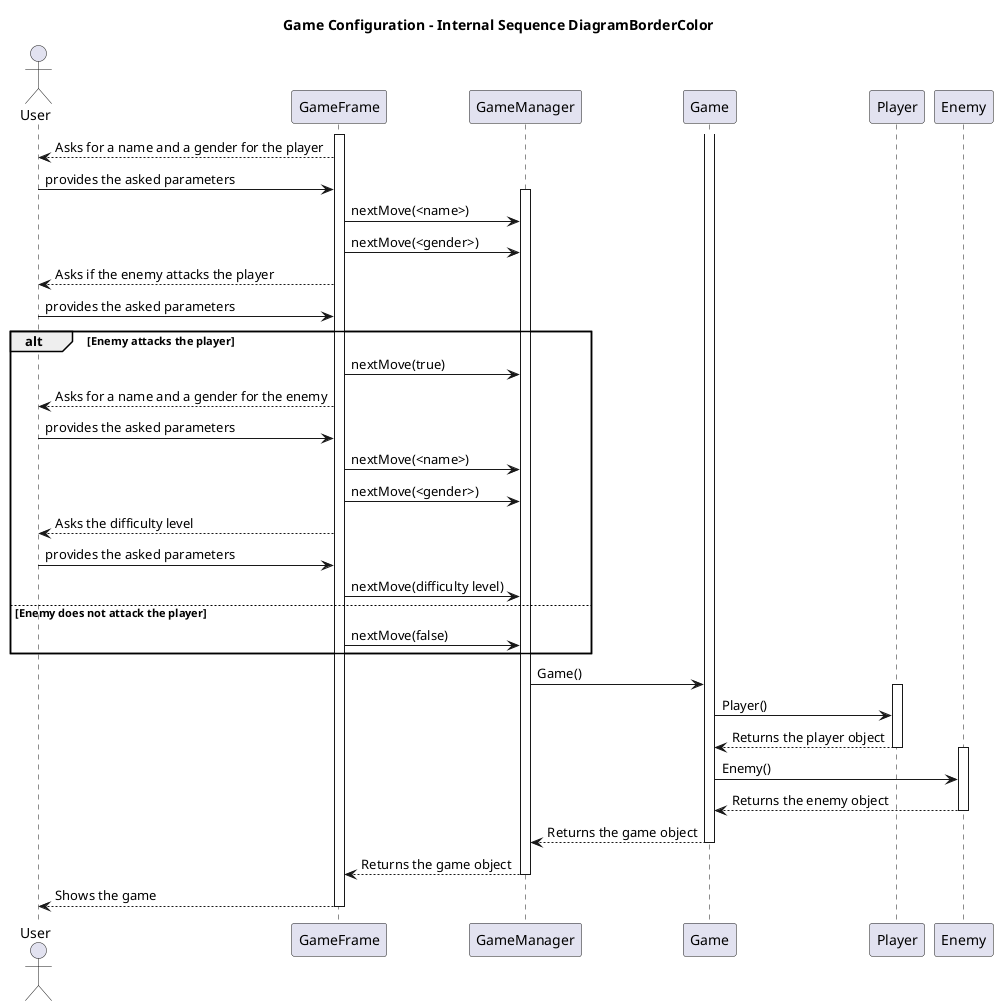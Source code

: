 @startuml GameConfigurationInternalSequenceDiagram

title Game Configuration - Internal Sequence DiagramBorderColor

actor User
participant GameFrame
participant GameManager
participant Game
participant Player
participant Enemy

activate GameFrame
GameFrame --> User: Asks for a name and a gender for the player
User -> GameFrame : provides the asked parameters
activate GameManager
GameFrame -> GameManager : nextMove(<name>)
GameFrame -> GameManager : nextMove(<gender>)

GameFrame --> User : Asks if the enemy attacks the player
User -> GameFrame : provides the asked parameters

alt Enemy attacks the player
    GameFrame -> GameManager : nextMove(true)
    GameFrame --> User : Asks for a name and a gender for the enemy
    User -> GameFrame : provides the asked parameters
    GameFrame -> GameManager : nextMove(<name>)
    GameFrame -> GameManager : nextMove(<gender>)
    GameFrame --> User : Asks the difficulty level
    User -> GameFrame : provides the asked parameters
    GameFrame -> GameManager : nextMove(difficulty level)
else Enemy does not attack the player
    GameFrame -> GameManager : nextMove(false)
end

activate Game
GameManager -> Game: Game()

activate Player
Game -> Player: Player()
Player --> Game : Returns the player object
deactivate Player

activate Enemy
Game -> Enemy: Enemy()
Enemy --> Game : Returns the enemy object
deactivate Enemy

Game --> GameManager : Returns the game object
deactivate Game

GameManager --> GameFrame : Returns the game object
deactivate GameManager

GameFrame --> User : Shows the game
deactivate GameFrame

@enduml